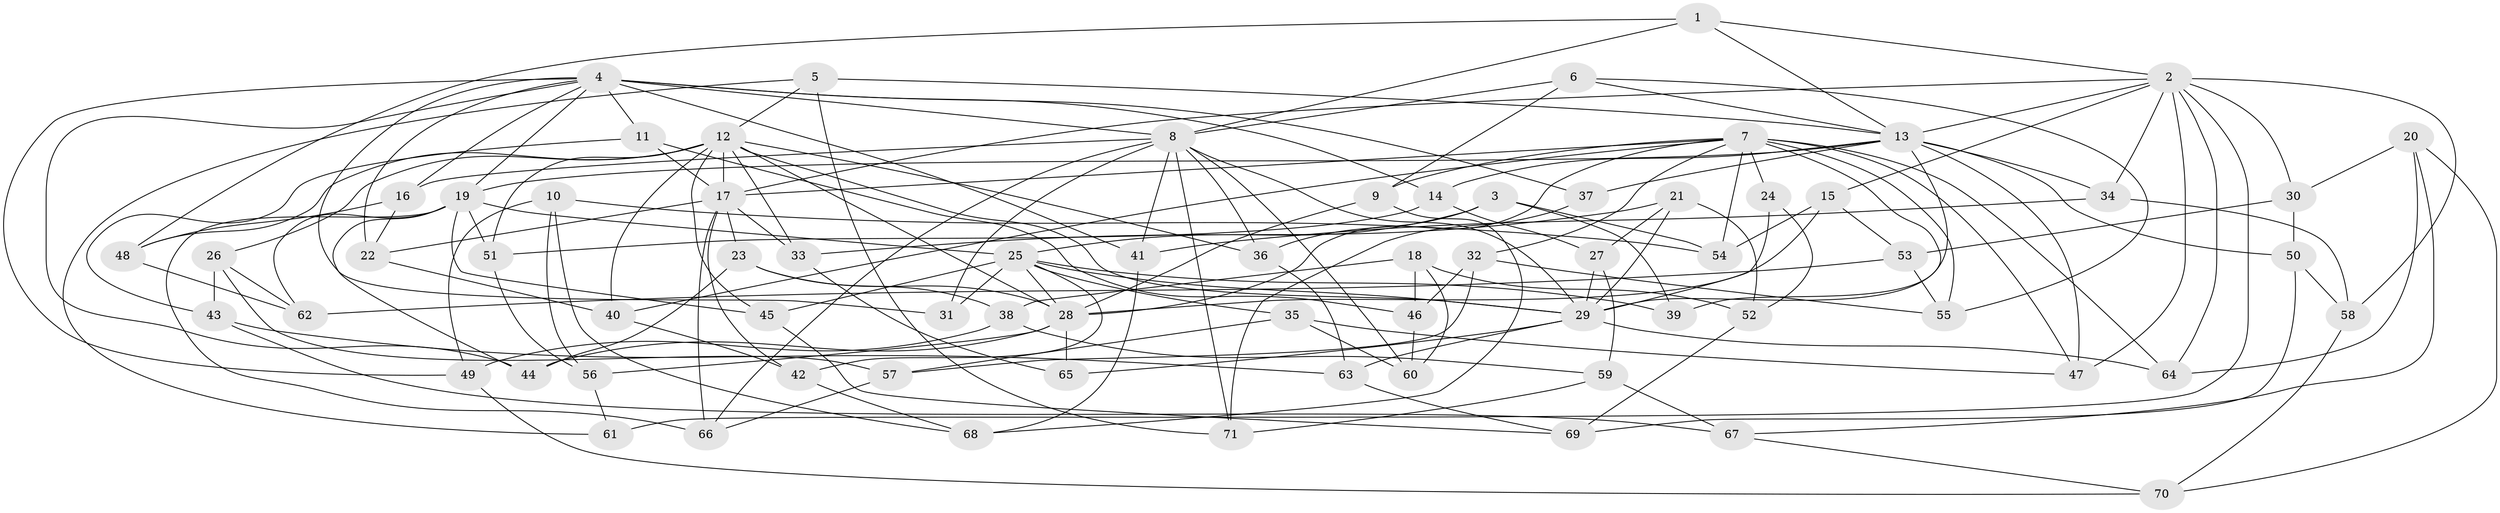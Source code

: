 // original degree distribution, {4: 1.0}
// Generated by graph-tools (version 1.1) at 2025/53/03/04/25 22:53:59]
// undirected, 71 vertices, 172 edges
graph export_dot {
  node [color=gray90,style=filled];
  1;
  2;
  3;
  4;
  5;
  6;
  7;
  8;
  9;
  10;
  11;
  12;
  13;
  14;
  15;
  16;
  17;
  18;
  19;
  20;
  21;
  22;
  23;
  24;
  25;
  26;
  27;
  28;
  29;
  30;
  31;
  32;
  33;
  34;
  35;
  36;
  37;
  38;
  39;
  40;
  41;
  42;
  43;
  44;
  45;
  46;
  47;
  48;
  49;
  50;
  51;
  52;
  53;
  54;
  55;
  56;
  57;
  58;
  59;
  60;
  61;
  62;
  63;
  64;
  65;
  66;
  67;
  68;
  69;
  70;
  71;
  1 -- 2 [weight=1.0];
  1 -- 8 [weight=1.0];
  1 -- 13 [weight=1.0];
  1 -- 48 [weight=1.0];
  2 -- 13 [weight=2.0];
  2 -- 15 [weight=1.0];
  2 -- 17 [weight=1.0];
  2 -- 30 [weight=1.0];
  2 -- 34 [weight=1.0];
  2 -- 47 [weight=1.0];
  2 -- 58 [weight=1.0];
  2 -- 61 [weight=2.0];
  2 -- 64 [weight=1.0];
  3 -- 25 [weight=1.0];
  3 -- 36 [weight=1.0];
  3 -- 39 [weight=1.0];
  3 -- 54 [weight=1.0];
  4 -- 8 [weight=1.0];
  4 -- 11 [weight=1.0];
  4 -- 14 [weight=1.0];
  4 -- 16 [weight=1.0];
  4 -- 19 [weight=1.0];
  4 -- 22 [weight=1.0];
  4 -- 31 [weight=1.0];
  4 -- 37 [weight=2.0];
  4 -- 41 [weight=1.0];
  4 -- 44 [weight=1.0];
  4 -- 49 [weight=1.0];
  5 -- 12 [weight=1.0];
  5 -- 13 [weight=1.0];
  5 -- 61 [weight=1.0];
  5 -- 71 [weight=1.0];
  6 -- 8 [weight=1.0];
  6 -- 9 [weight=1.0];
  6 -- 13 [weight=1.0];
  6 -- 55 [weight=1.0];
  7 -- 9 [weight=1.0];
  7 -- 17 [weight=1.0];
  7 -- 24 [weight=2.0];
  7 -- 28 [weight=1.0];
  7 -- 32 [weight=1.0];
  7 -- 39 [weight=1.0];
  7 -- 40 [weight=1.0];
  7 -- 47 [weight=1.0];
  7 -- 54 [weight=1.0];
  7 -- 55 [weight=1.0];
  7 -- 64 [weight=1.0];
  8 -- 16 [weight=1.0];
  8 -- 29 [weight=1.0];
  8 -- 31 [weight=2.0];
  8 -- 36 [weight=1.0];
  8 -- 41 [weight=1.0];
  8 -- 60 [weight=1.0];
  8 -- 66 [weight=1.0];
  8 -- 71 [weight=1.0];
  9 -- 28 [weight=1.0];
  9 -- 68 [weight=1.0];
  10 -- 49 [weight=1.0];
  10 -- 54 [weight=1.0];
  10 -- 56 [weight=1.0];
  10 -- 68 [weight=1.0];
  11 -- 17 [weight=1.0];
  11 -- 43 [weight=1.0];
  11 -- 46 [weight=1.0];
  12 -- 17 [weight=2.0];
  12 -- 26 [weight=1.0];
  12 -- 28 [weight=1.0];
  12 -- 29 [weight=1.0];
  12 -- 33 [weight=1.0];
  12 -- 36 [weight=1.0];
  12 -- 40 [weight=1.0];
  12 -- 45 [weight=1.0];
  12 -- 48 [weight=1.0];
  12 -- 51 [weight=1.0];
  13 -- 14 [weight=1.0];
  13 -- 19 [weight=1.0];
  13 -- 29 [weight=1.0];
  13 -- 34 [weight=1.0];
  13 -- 37 [weight=1.0];
  13 -- 47 [weight=1.0];
  13 -- 50 [weight=1.0];
  14 -- 27 [weight=1.0];
  14 -- 51 [weight=1.0];
  15 -- 28 [weight=1.0];
  15 -- 53 [weight=1.0];
  15 -- 54 [weight=1.0];
  16 -- 22 [weight=1.0];
  16 -- 48 [weight=1.0];
  17 -- 22 [weight=1.0];
  17 -- 23 [weight=1.0];
  17 -- 33 [weight=1.0];
  17 -- 42 [weight=1.0];
  17 -- 66 [weight=1.0];
  18 -- 38 [weight=1.0];
  18 -- 46 [weight=1.0];
  18 -- 52 [weight=1.0];
  18 -- 60 [weight=1.0];
  19 -- 25 [weight=1.0];
  19 -- 44 [weight=1.0];
  19 -- 45 [weight=1.0];
  19 -- 51 [weight=1.0];
  19 -- 62 [weight=1.0];
  19 -- 66 [weight=1.0];
  20 -- 30 [weight=1.0];
  20 -- 64 [weight=1.0];
  20 -- 67 [weight=1.0];
  20 -- 70 [weight=1.0];
  21 -- 27 [weight=1.0];
  21 -- 29 [weight=1.0];
  21 -- 33 [weight=1.0];
  21 -- 52 [weight=1.0];
  22 -- 40 [weight=1.0];
  23 -- 28 [weight=1.0];
  23 -- 38 [weight=1.0];
  23 -- 44 [weight=1.0];
  24 -- 29 [weight=1.0];
  24 -- 52 [weight=1.0];
  25 -- 28 [weight=1.0];
  25 -- 29 [weight=1.0];
  25 -- 31 [weight=1.0];
  25 -- 35 [weight=1.0];
  25 -- 39 [weight=2.0];
  25 -- 42 [weight=1.0];
  25 -- 45 [weight=1.0];
  26 -- 43 [weight=1.0];
  26 -- 57 [weight=1.0];
  26 -- 62 [weight=1.0];
  27 -- 29 [weight=1.0];
  27 -- 59 [weight=1.0];
  28 -- 44 [weight=1.0];
  28 -- 56 [weight=1.0];
  28 -- 65 [weight=2.0];
  29 -- 63 [weight=1.0];
  29 -- 64 [weight=1.0];
  29 -- 65 [weight=1.0];
  30 -- 50 [weight=1.0];
  30 -- 53 [weight=1.0];
  32 -- 46 [weight=1.0];
  32 -- 55 [weight=1.0];
  32 -- 57 [weight=1.0];
  33 -- 65 [weight=1.0];
  34 -- 41 [weight=1.0];
  34 -- 58 [weight=1.0];
  35 -- 47 [weight=1.0];
  35 -- 57 [weight=1.0];
  35 -- 60 [weight=1.0];
  36 -- 63 [weight=1.0];
  37 -- 71 [weight=1.0];
  38 -- 49 [weight=1.0];
  38 -- 59 [weight=1.0];
  40 -- 42 [weight=1.0];
  41 -- 68 [weight=1.0];
  42 -- 68 [weight=1.0];
  43 -- 63 [weight=1.0];
  43 -- 67 [weight=1.0];
  45 -- 69 [weight=1.0];
  46 -- 60 [weight=1.0];
  48 -- 62 [weight=1.0];
  49 -- 70 [weight=1.0];
  50 -- 58 [weight=1.0];
  50 -- 69 [weight=1.0];
  51 -- 56 [weight=1.0];
  52 -- 69 [weight=1.0];
  53 -- 55 [weight=1.0];
  53 -- 62 [weight=1.0];
  56 -- 61 [weight=1.0];
  57 -- 66 [weight=1.0];
  58 -- 70 [weight=1.0];
  59 -- 67 [weight=1.0];
  59 -- 71 [weight=1.0];
  63 -- 69 [weight=1.0];
  67 -- 70 [weight=1.0];
}
